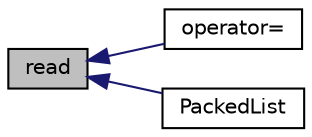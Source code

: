 digraph "read"
{
  bgcolor="transparent";
  edge [fontname="Helvetica",fontsize="10",labelfontname="Helvetica",labelfontsize="10"];
  node [fontname="Helvetica",fontsize="10",shape=record];
  rankdir="LR";
  Node1 [label="read",height=0.2,width=0.4,color="black", fillcolor="grey75", style="filled", fontcolor="black"];
  Node1 -> Node2 [dir="back",color="midnightblue",fontsize="10",style="solid",fontname="Helvetica"];
  Node2 [label="operator=",height=0.2,width=0.4,color="black",URL="$a01762.html#a97a17e3893eece614413a34a7cb5ee12",tooltip="Assignment operator. "];
  Node1 -> Node3 [dir="back",color="midnightblue",fontsize="10",style="solid",fontname="Helvetica"];
  Node3 [label="PackedList",height=0.2,width=0.4,color="black",URL="$a01762.html#aa36b5b79e4be8453927e9998f8ac81ac",tooltip="Construct from Istream. "];
}
